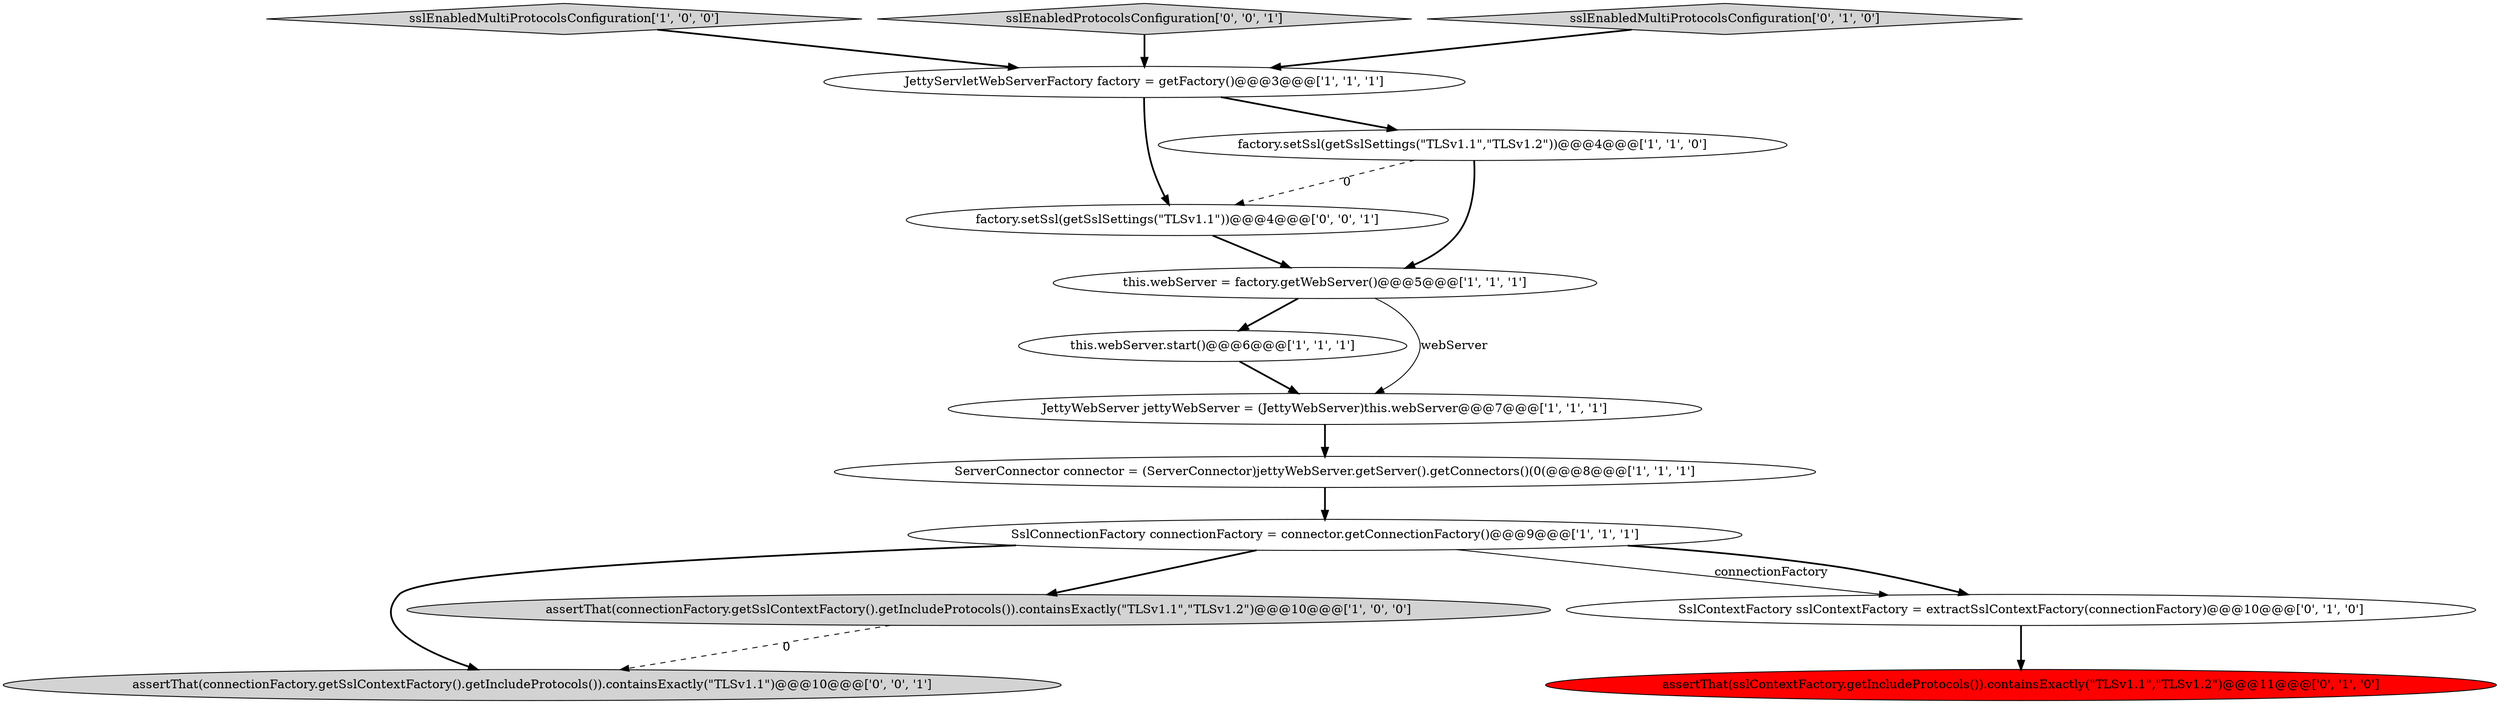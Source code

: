 digraph {
3 [style = filled, label = "sslEnabledMultiProtocolsConfiguration['1', '0', '0']", fillcolor = lightgray, shape = diamond image = "AAA0AAABBB1BBB"];
12 [style = filled, label = "assertThat(connectionFactory.getSslContextFactory().getIncludeProtocols()).containsExactly(\"TLSv1.1\")@@@10@@@['0', '0', '1']", fillcolor = lightgray, shape = ellipse image = "AAA0AAABBB3BBB"];
13 [style = filled, label = "factory.setSsl(getSslSettings(\"TLSv1.1\"))@@@4@@@['0', '0', '1']", fillcolor = white, shape = ellipse image = "AAA0AAABBB3BBB"];
4 [style = filled, label = "assertThat(connectionFactory.getSslContextFactory().getIncludeProtocols()).containsExactly(\"TLSv1.1\",\"TLSv1.2\")@@@10@@@['1', '0', '0']", fillcolor = lightgray, shape = ellipse image = "AAA0AAABBB1BBB"];
11 [style = filled, label = "SslContextFactory sslContextFactory = extractSslContextFactory(connectionFactory)@@@10@@@['0', '1', '0']", fillcolor = white, shape = ellipse image = "AAA0AAABBB2BBB"];
14 [style = filled, label = "sslEnabledProtocolsConfiguration['0', '0', '1']", fillcolor = lightgray, shape = diamond image = "AAA0AAABBB3BBB"];
7 [style = filled, label = "SslConnectionFactory connectionFactory = connector.getConnectionFactory()@@@9@@@['1', '1', '1']", fillcolor = white, shape = ellipse image = "AAA0AAABBB1BBB"];
2 [style = filled, label = "this.webServer.start()@@@6@@@['1', '1', '1']", fillcolor = white, shape = ellipse image = "AAA0AAABBB1BBB"];
0 [style = filled, label = "JettyServletWebServerFactory factory = getFactory()@@@3@@@['1', '1', '1']", fillcolor = white, shape = ellipse image = "AAA0AAABBB1BBB"];
9 [style = filled, label = "sslEnabledMultiProtocolsConfiguration['0', '1', '0']", fillcolor = lightgray, shape = diamond image = "AAA0AAABBB2BBB"];
1 [style = filled, label = "ServerConnector connector = (ServerConnector)jettyWebServer.getServer().getConnectors()(0(@@@8@@@['1', '1', '1']", fillcolor = white, shape = ellipse image = "AAA0AAABBB1BBB"];
8 [style = filled, label = "factory.setSsl(getSslSettings(\"TLSv1.1\",\"TLSv1.2\"))@@@4@@@['1', '1', '0']", fillcolor = white, shape = ellipse image = "AAA0AAABBB1BBB"];
6 [style = filled, label = "JettyWebServer jettyWebServer = (JettyWebServer)this.webServer@@@7@@@['1', '1', '1']", fillcolor = white, shape = ellipse image = "AAA0AAABBB1BBB"];
5 [style = filled, label = "this.webServer = factory.getWebServer()@@@5@@@['1', '1', '1']", fillcolor = white, shape = ellipse image = "AAA0AAABBB1BBB"];
10 [style = filled, label = "assertThat(sslContextFactory.getIncludeProtocols()).containsExactly(\"TLSv1.1\",\"TLSv1.2\")@@@11@@@['0', '1', '0']", fillcolor = red, shape = ellipse image = "AAA1AAABBB2BBB"];
5->6 [style = solid, label="webServer"];
7->11 [style = solid, label="connectionFactory"];
6->1 [style = bold, label=""];
8->13 [style = dashed, label="0"];
5->2 [style = bold, label=""];
7->11 [style = bold, label=""];
7->4 [style = bold, label=""];
9->0 [style = bold, label=""];
8->5 [style = bold, label=""];
0->13 [style = bold, label=""];
14->0 [style = bold, label=""];
11->10 [style = bold, label=""];
1->7 [style = bold, label=""];
2->6 [style = bold, label=""];
7->12 [style = bold, label=""];
3->0 [style = bold, label=""];
4->12 [style = dashed, label="0"];
0->8 [style = bold, label=""];
13->5 [style = bold, label=""];
}
